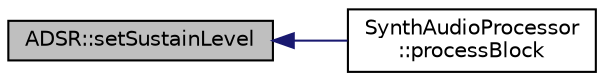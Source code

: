 digraph "ADSR::setSustainLevel"
{
  edge [fontname="Helvetica",fontsize="10",labelfontname="Helvetica",labelfontsize="10"];
  node [fontname="Helvetica",fontsize="10",shape=record];
  rankdir="LR";
  Node1 [label="ADSR::setSustainLevel",height=0.2,width=0.4,color="black", fillcolor="grey75", style="filled", fontcolor="black"];
  Node1 -> Node2 [dir="back",color="midnightblue",fontsize="10",style="solid",fontname="Helvetica"];
  Node2 [label="SynthAudioProcessor\l::processBlock",height=0.2,width=0.4,color="black", fillcolor="white", style="filled",URL="$class_synth_audio_processor.html#a06aca846ee4bc24cb94dd27b580038fa",tooltip="Master output functions. "];
}
